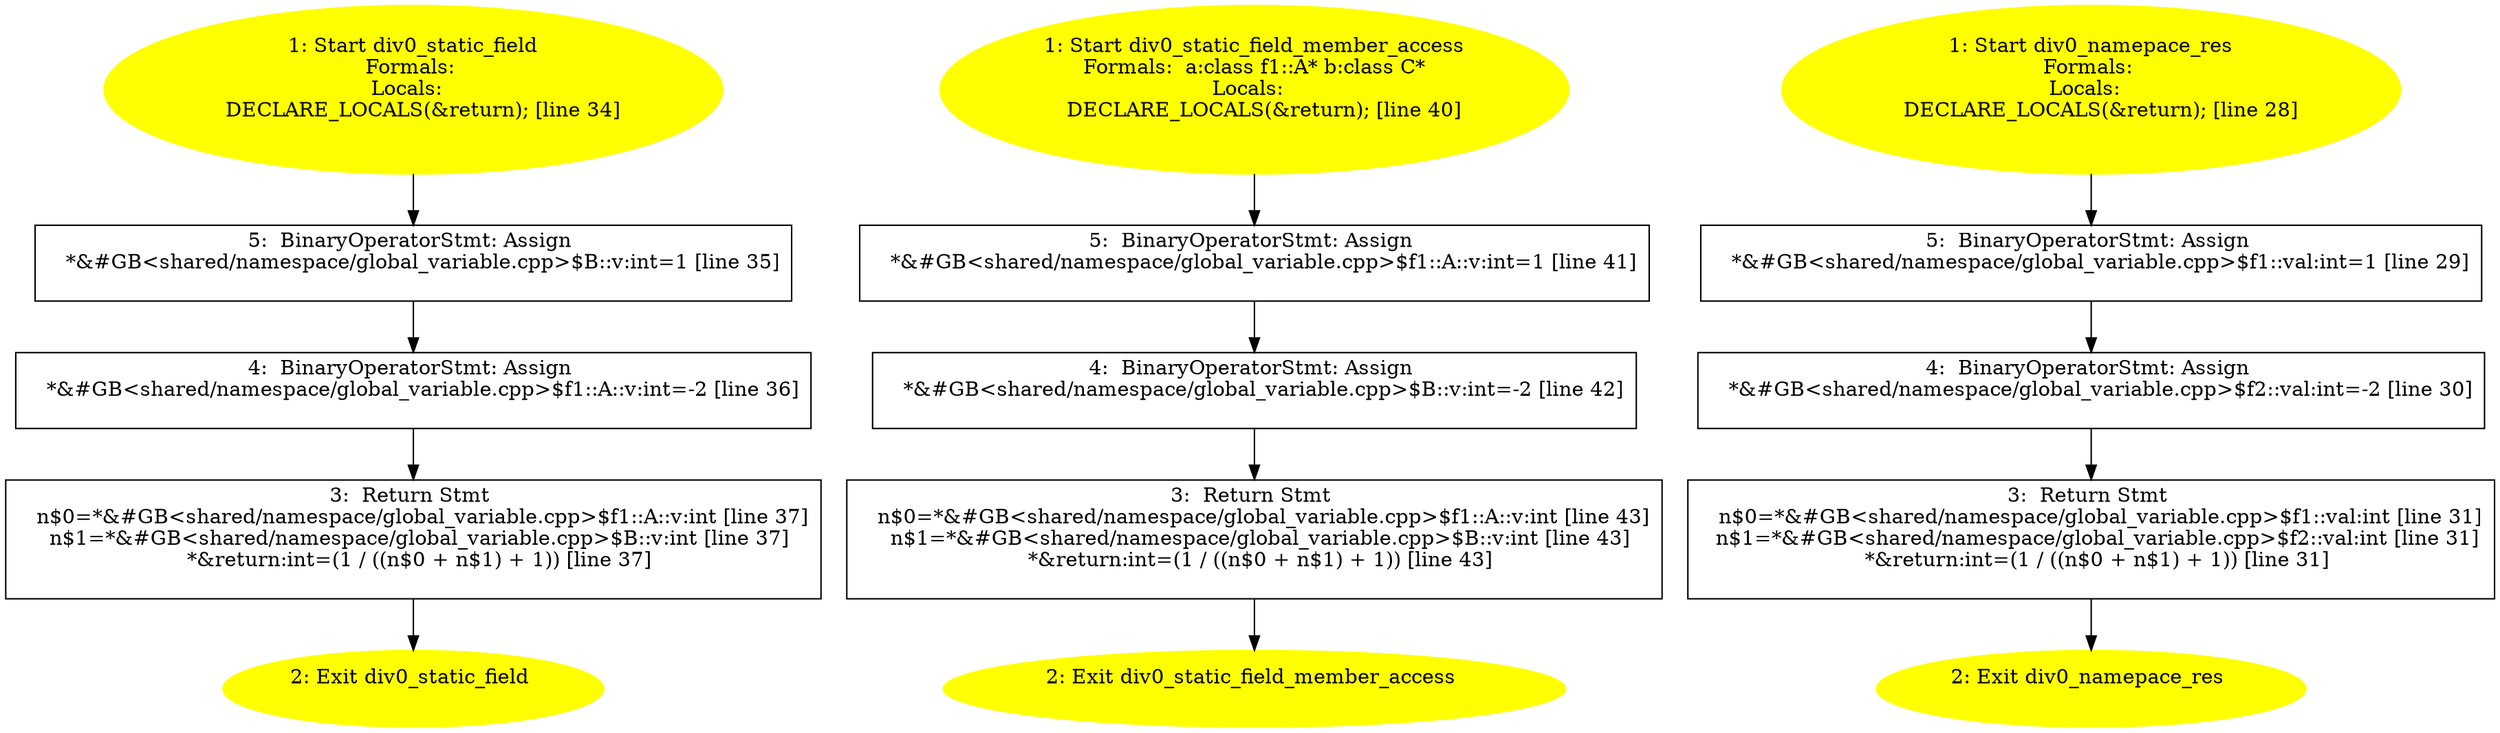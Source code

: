 /* @generated */
digraph iCFG {
"div0_static_field{d41d8cd98f00b204e9800998ecf8427e_Z17div0_static_fieldv}.2b766a8130513aeff8c7b57d55276390_5" [label="5:  BinaryOperatorStmt: Assign \n   *&#GB<shared/namespace/global_variable.cpp>$B::v:int=1 [line 35]\n " shape="box"]
	

	 "div0_static_field{d41d8cd98f00b204e9800998ecf8427e_Z17div0_static_fieldv}.2b766a8130513aeff8c7b57d55276390_5" -> "div0_static_field{d41d8cd98f00b204e9800998ecf8427e_Z17div0_static_fieldv}.2b766a8130513aeff8c7b57d55276390_4" ;
"div0_static_field{d41d8cd98f00b204e9800998ecf8427e_Z17div0_static_fieldv}.2b766a8130513aeff8c7b57d55276390_4" [label="4:  BinaryOperatorStmt: Assign \n   *&#GB<shared/namespace/global_variable.cpp>$f1::A::v:int=-2 [line 36]\n " shape="box"]
	

	 "div0_static_field{d41d8cd98f00b204e9800998ecf8427e_Z17div0_static_fieldv}.2b766a8130513aeff8c7b57d55276390_4" -> "div0_static_field{d41d8cd98f00b204e9800998ecf8427e_Z17div0_static_fieldv}.2b766a8130513aeff8c7b57d55276390_3" ;
"div0_static_field{d41d8cd98f00b204e9800998ecf8427e_Z17div0_static_fieldv}.2b766a8130513aeff8c7b57d55276390_3" [label="3:  Return Stmt \n   n$0=*&#GB<shared/namespace/global_variable.cpp>$f1::A::v:int [line 37]\n  n$1=*&#GB<shared/namespace/global_variable.cpp>$B::v:int [line 37]\n  *&return:int=(1 / ((n$0 + n$1) + 1)) [line 37]\n " shape="box"]
	

	 "div0_static_field{d41d8cd98f00b204e9800998ecf8427e_Z17div0_static_fieldv}.2b766a8130513aeff8c7b57d55276390_3" -> "div0_static_field{d41d8cd98f00b204e9800998ecf8427e_Z17div0_static_fieldv}.2b766a8130513aeff8c7b57d55276390_2" ;
"div0_static_field{d41d8cd98f00b204e9800998ecf8427e_Z17div0_static_fieldv}.2b766a8130513aeff8c7b57d55276390_2" [label="2: Exit div0_static_field \n  " color=yellow style=filled]
	

"div0_static_field{d41d8cd98f00b204e9800998ecf8427e_Z17div0_static_fieldv}.2b766a8130513aeff8c7b57d55276390_1" [label="1: Start div0_static_field\nFormals: \nLocals:  \n   DECLARE_LOCALS(&return); [line 34]\n " color=yellow style=filled]
	

	 "div0_static_field{d41d8cd98f00b204e9800998ecf8427e_Z17div0_static_fieldv}.2b766a8130513aeff8c7b57d55276390_1" -> "div0_static_field{d41d8cd98f00b204e9800998ecf8427e_Z17div0_static_fieldv}.2b766a8130513aeff8c7b57d55276390_5" ;
"div0_static_field_member_access{d41d8cd98f00b204e9800998ecf8427e_Z31div0_static_field_member_accessP.d6c0556f2a96cd969b89d172f2ad72f4_5" [label="5:  BinaryOperatorStmt: Assign \n   *&#GB<shared/namespace/global_variable.cpp>$f1::A::v:int=1 [line 41]\n " shape="box"]
	

	 "div0_static_field_member_access{d41d8cd98f00b204e9800998ecf8427e_Z31div0_static_field_member_accessP.d6c0556f2a96cd969b89d172f2ad72f4_5" -> "div0_static_field_member_access{d41d8cd98f00b204e9800998ecf8427e_Z31div0_static_field_member_accessP.d6c0556f2a96cd969b89d172f2ad72f4_4" ;
"div0_static_field_member_access{d41d8cd98f00b204e9800998ecf8427e_Z31div0_static_field_member_accessP.d6c0556f2a96cd969b89d172f2ad72f4_4" [label="4:  BinaryOperatorStmt: Assign \n   *&#GB<shared/namespace/global_variable.cpp>$B::v:int=-2 [line 42]\n " shape="box"]
	

	 "div0_static_field_member_access{d41d8cd98f00b204e9800998ecf8427e_Z31div0_static_field_member_accessP.d6c0556f2a96cd969b89d172f2ad72f4_4" -> "div0_static_field_member_access{d41d8cd98f00b204e9800998ecf8427e_Z31div0_static_field_member_accessP.d6c0556f2a96cd969b89d172f2ad72f4_3" ;
"div0_static_field_member_access{d41d8cd98f00b204e9800998ecf8427e_Z31div0_static_field_member_accessP.d6c0556f2a96cd969b89d172f2ad72f4_3" [label="3:  Return Stmt \n   n$0=*&#GB<shared/namespace/global_variable.cpp>$f1::A::v:int [line 43]\n  n$1=*&#GB<shared/namespace/global_variable.cpp>$B::v:int [line 43]\n  *&return:int=(1 / ((n$0 + n$1) + 1)) [line 43]\n " shape="box"]
	

	 "div0_static_field_member_access{d41d8cd98f00b204e9800998ecf8427e_Z31div0_static_field_member_accessP.d6c0556f2a96cd969b89d172f2ad72f4_3" -> "div0_static_field_member_access{d41d8cd98f00b204e9800998ecf8427e_Z31div0_static_field_member_accessP.d6c0556f2a96cd969b89d172f2ad72f4_2" ;
"div0_static_field_member_access{d41d8cd98f00b204e9800998ecf8427e_Z31div0_static_field_member_accessP.d6c0556f2a96cd969b89d172f2ad72f4_2" [label="2: Exit div0_static_field_member_access \n  " color=yellow style=filled]
	

"div0_static_field_member_access{d41d8cd98f00b204e9800998ecf8427e_Z31div0_static_field_member_accessP.d6c0556f2a96cd969b89d172f2ad72f4_1" [label="1: Start div0_static_field_member_access\nFormals:  a:class f1::A* b:class C*\nLocals:  \n   DECLARE_LOCALS(&return); [line 40]\n " color=yellow style=filled]
	

	 "div0_static_field_member_access{d41d8cd98f00b204e9800998ecf8427e_Z31div0_static_field_member_accessP.d6c0556f2a96cd969b89d172f2ad72f4_1" -> "div0_static_field_member_access{d41d8cd98f00b204e9800998ecf8427e_Z31div0_static_field_member_accessP.d6c0556f2a96cd969b89d172f2ad72f4_5" ;
"div0_namepace_res{d41d8cd98f00b204e9800998ecf8427e_Z17div0_namepace_resv}.8eb98b954d1902dd35b1783695fa021d_5" [label="5:  BinaryOperatorStmt: Assign \n   *&#GB<shared/namespace/global_variable.cpp>$f1::val:int=1 [line 29]\n " shape="box"]
	

	 "div0_namepace_res{d41d8cd98f00b204e9800998ecf8427e_Z17div0_namepace_resv}.8eb98b954d1902dd35b1783695fa021d_5" -> "div0_namepace_res{d41d8cd98f00b204e9800998ecf8427e_Z17div0_namepace_resv}.8eb98b954d1902dd35b1783695fa021d_4" ;
"div0_namepace_res{d41d8cd98f00b204e9800998ecf8427e_Z17div0_namepace_resv}.8eb98b954d1902dd35b1783695fa021d_4" [label="4:  BinaryOperatorStmt: Assign \n   *&#GB<shared/namespace/global_variable.cpp>$f2::val:int=-2 [line 30]\n " shape="box"]
	

	 "div0_namepace_res{d41d8cd98f00b204e9800998ecf8427e_Z17div0_namepace_resv}.8eb98b954d1902dd35b1783695fa021d_4" -> "div0_namepace_res{d41d8cd98f00b204e9800998ecf8427e_Z17div0_namepace_resv}.8eb98b954d1902dd35b1783695fa021d_3" ;
"div0_namepace_res{d41d8cd98f00b204e9800998ecf8427e_Z17div0_namepace_resv}.8eb98b954d1902dd35b1783695fa021d_3" [label="3:  Return Stmt \n   n$0=*&#GB<shared/namespace/global_variable.cpp>$f1::val:int [line 31]\n  n$1=*&#GB<shared/namespace/global_variable.cpp>$f2::val:int [line 31]\n  *&return:int=(1 / ((n$0 + n$1) + 1)) [line 31]\n " shape="box"]
	

	 "div0_namepace_res{d41d8cd98f00b204e9800998ecf8427e_Z17div0_namepace_resv}.8eb98b954d1902dd35b1783695fa021d_3" -> "div0_namepace_res{d41d8cd98f00b204e9800998ecf8427e_Z17div0_namepace_resv}.8eb98b954d1902dd35b1783695fa021d_2" ;
"div0_namepace_res{d41d8cd98f00b204e9800998ecf8427e_Z17div0_namepace_resv}.8eb98b954d1902dd35b1783695fa021d_2" [label="2: Exit div0_namepace_res \n  " color=yellow style=filled]
	

"div0_namepace_res{d41d8cd98f00b204e9800998ecf8427e_Z17div0_namepace_resv}.8eb98b954d1902dd35b1783695fa021d_1" [label="1: Start div0_namepace_res\nFormals: \nLocals:  \n   DECLARE_LOCALS(&return); [line 28]\n " color=yellow style=filled]
	

	 "div0_namepace_res{d41d8cd98f00b204e9800998ecf8427e_Z17div0_namepace_resv}.8eb98b954d1902dd35b1783695fa021d_1" -> "div0_namepace_res{d41d8cd98f00b204e9800998ecf8427e_Z17div0_namepace_resv}.8eb98b954d1902dd35b1783695fa021d_5" ;
}
